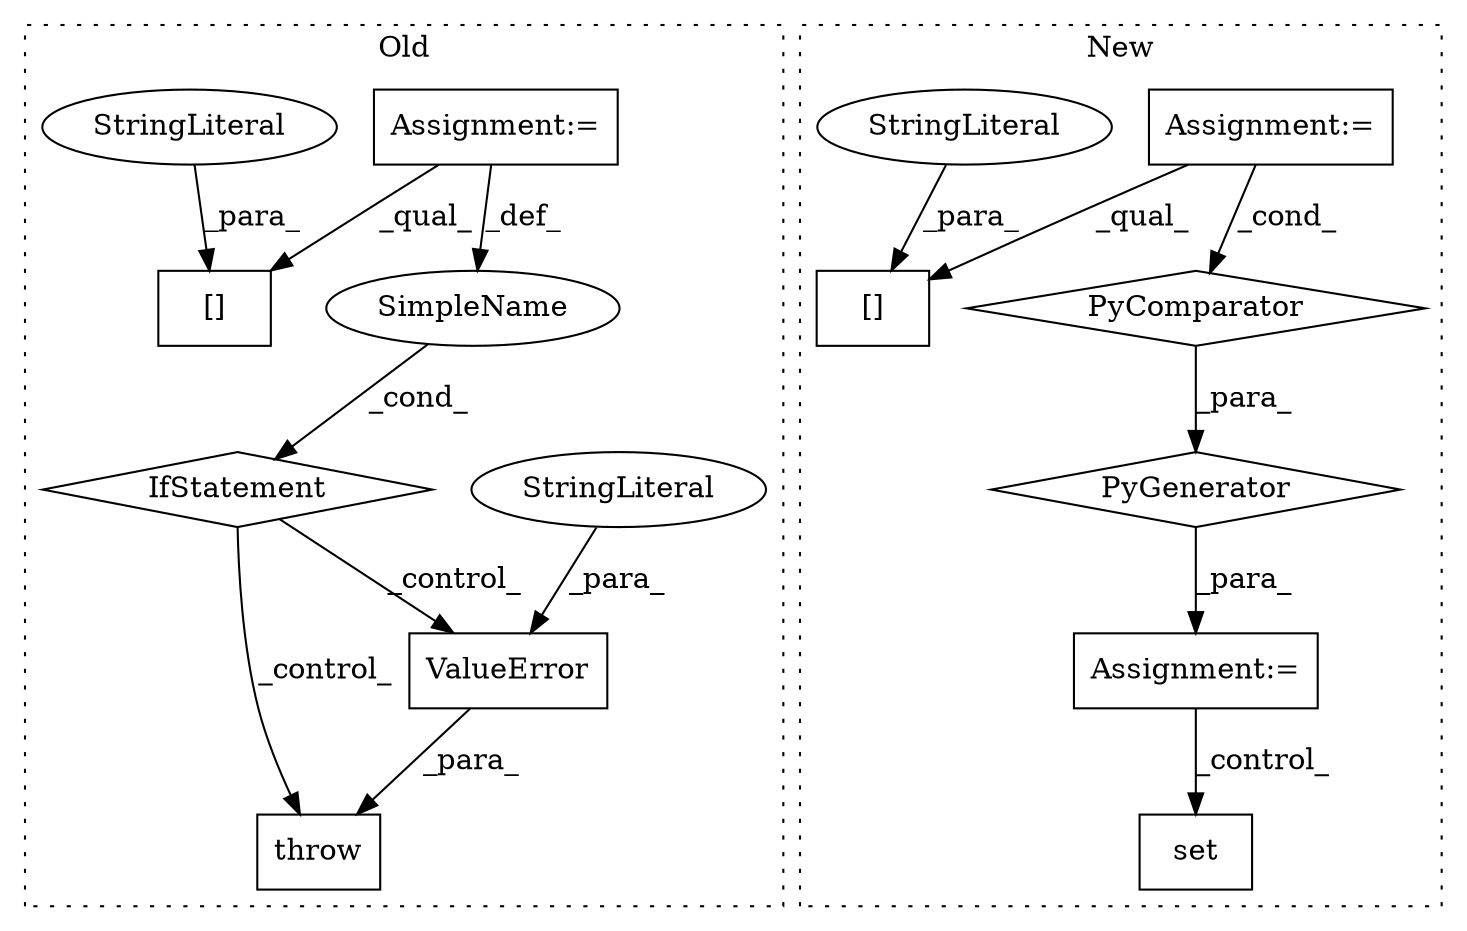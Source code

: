 digraph G {
subgraph cluster0 {
1 [label="throw" a="53" s="5410" l="6" shape="box"];
5 [label="IfStatement" a="25" s="5233,5404" l="10,-4" shape="diamond"];
6 [label="SimpleName" a="42" s="" l="" shape="ellipse"];
8 [label="ValueError" a="32" s="5416,5464" l="11,1" shape="box"];
9 [label="StringLiteral" a="45" s="5427" l="37" shape="ellipse"];
11 [label="Assignment:=" a="7" s="5345" l="51" shape="box"];
14 [label="[]" a="2" s="5272,5280" l="2,1" shape="box"];
15 [label="StringLiteral" a="45" s="5274" l="6" shape="ellipse"];
label = "Old";
style="dotted";
}
subgraph cluster1 {
2 [label="PyGenerator" a="107" s="5490" l="103" shape="diamond"];
3 [label="Assignment:=" a="7" s="5378" l="1" shape="box"];
4 [label="PyComparator" a="113" s="5563" l="24" shape="diamond"];
7 [label="Assignment:=" a="7" s="5474" l="1" shape="box"];
10 [label="set" a="32" s="5920,5939" l="4,1" shape="box"];
12 [label="[]" a="2" s="5490,5498" l="2,1" shape="box"];
13 [label="StringLiteral" a="45" s="5492" l="6" shape="ellipse"];
label = "New";
style="dotted";
}
2 -> 7 [label="_para_"];
3 -> 4 [label="_cond_"];
3 -> 12 [label="_qual_"];
4 -> 2 [label="_para_"];
5 -> 1 [label="_control_"];
5 -> 8 [label="_control_"];
6 -> 5 [label="_cond_"];
7 -> 10 [label="_control_"];
8 -> 1 [label="_para_"];
9 -> 8 [label="_para_"];
11 -> 14 [label="_qual_"];
11 -> 6 [label="_def_"];
13 -> 12 [label="_para_"];
15 -> 14 [label="_para_"];
}